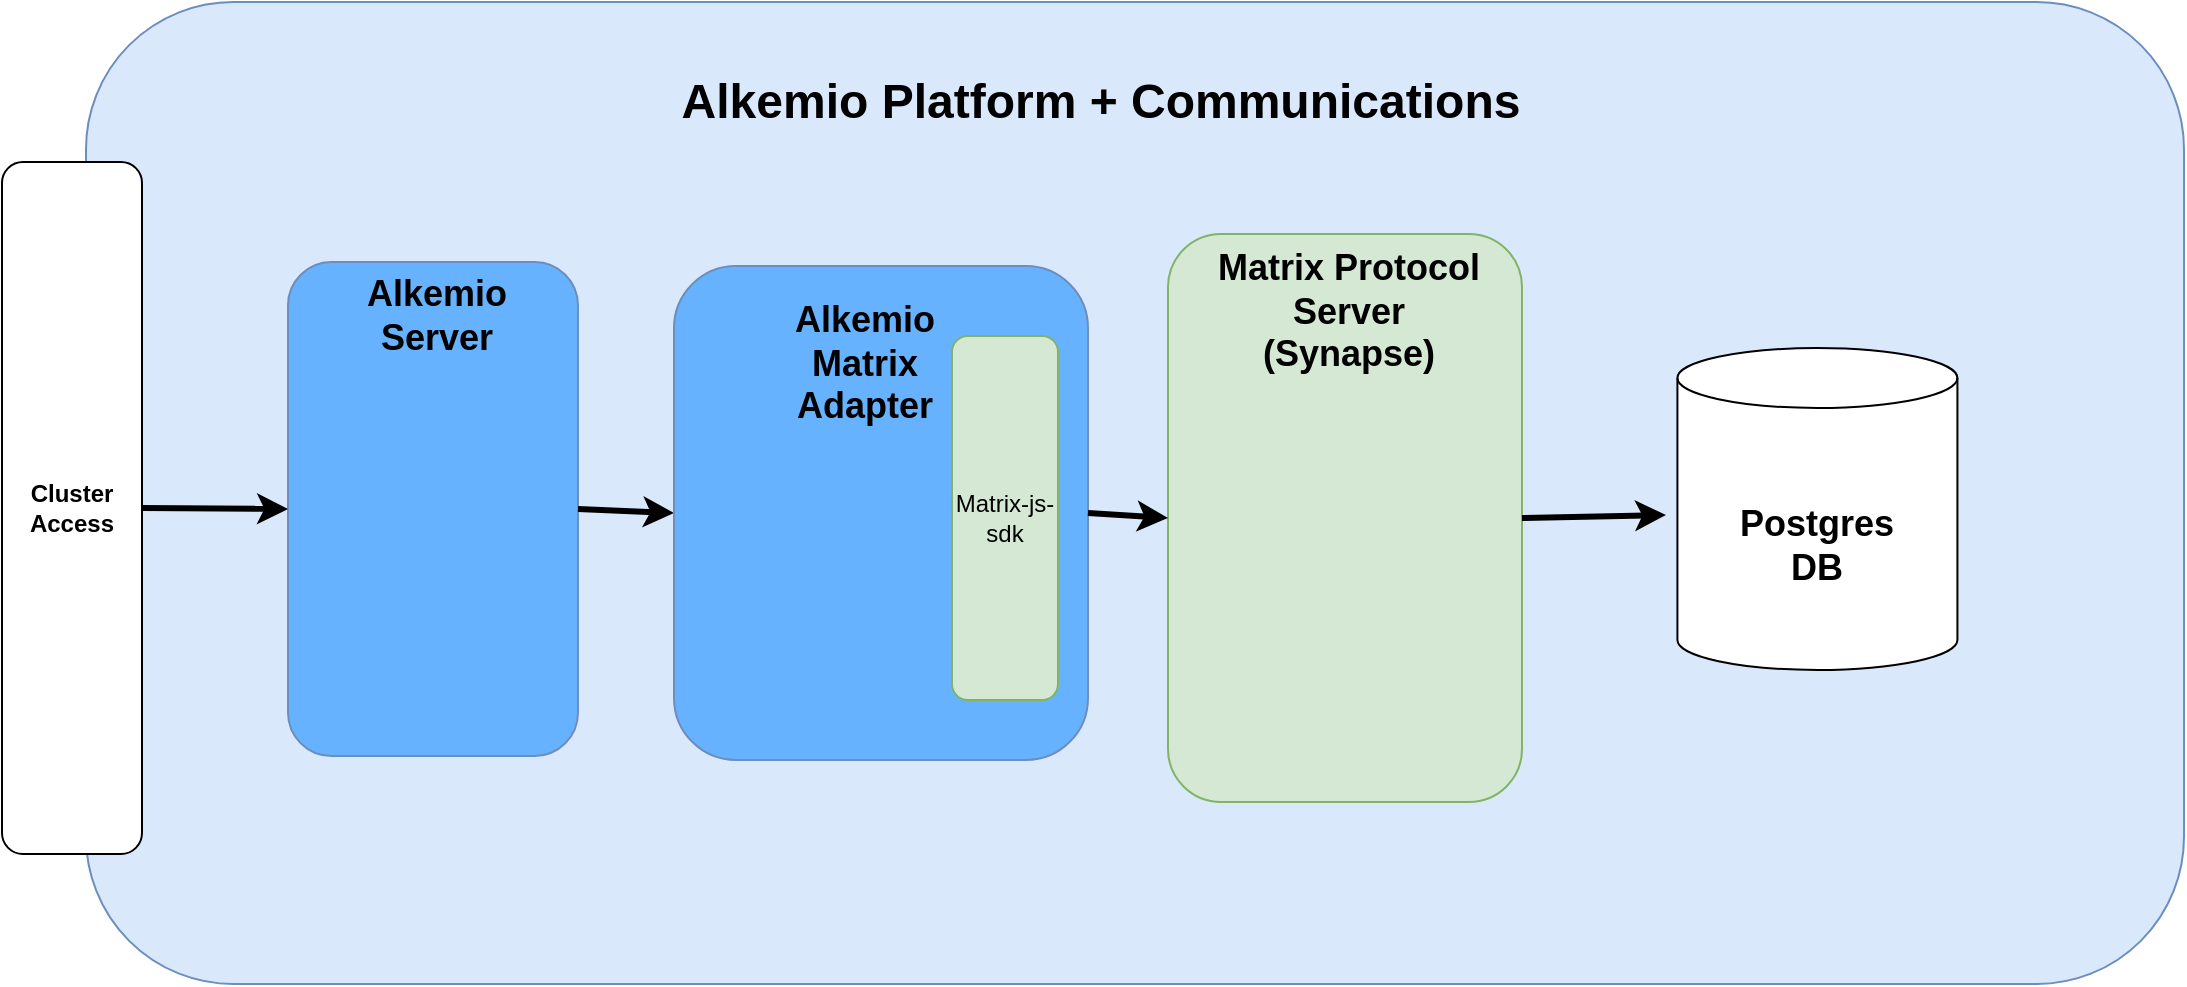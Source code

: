 <mxfile version="21.2.8" type="device" pages="2">
  <diagram name="Communications" id="MRnfxQKDurDMuoabgHoY">
    <mxGraphModel dx="2298" dy="1180" grid="0" gridSize="10" guides="1" tooltips="1" connect="1" arrows="1" fold="1" page="0" pageScale="1" pageWidth="827" pageHeight="1169" math="0" shadow="0">
      <root>
        <mxCell id="dUI4cDzIz1VOxFGTC87Q-0" />
        <mxCell id="dUI4cDzIz1VOxFGTC87Q-1" parent="dUI4cDzIz1VOxFGTC87Q-0" />
        <mxCell id="dUI4cDzIz1VOxFGTC87Q-44" value="" style="rounded=1;whiteSpace=wrap;html=1;fillColor=#dae8fc;strokeColor=#6c8ebf;" parent="dUI4cDzIz1VOxFGTC87Q-1" vertex="1">
          <mxGeometry x="65" y="307" width="1049" height="491" as="geometry" />
        </mxCell>
        <mxCell id="dUI4cDzIz1VOxFGTC87Q-25" value="" style="group" parent="dUI4cDzIz1VOxFGTC87Q-1" vertex="1" connectable="0">
          <mxGeometry x="609" y="400" width="177" height="302.5" as="geometry" />
        </mxCell>
        <mxCell id="qv9dvrMzTohGXrdc1UHr-3" value="" style="group" parent="dUI4cDzIz1VOxFGTC87Q-25" vertex="1" connectable="0">
          <mxGeometry x="-3" y="23" width="177" height="284" as="geometry" />
        </mxCell>
        <mxCell id="dUI4cDzIz1VOxFGTC87Q-26" value="" style="rounded=1;whiteSpace=wrap;html=1;fillColor=#d5e8d4;strokeColor=#82b366;" parent="qv9dvrMzTohGXrdc1UHr-3" vertex="1">
          <mxGeometry width="177" height="284" as="geometry" />
        </mxCell>
        <mxCell id="dUI4cDzIz1VOxFGTC87Q-27" value="&lt;span style=&quot;font-size: 18px&quot;&gt;&lt;b&gt;Matrix Protocol Server&lt;br&gt;(Synapse)&lt;br&gt;&lt;/b&gt;&lt;/span&gt;" style="text;html=1;strokeColor=none;fillColor=none;align=center;verticalAlign=middle;whiteSpace=wrap;rounded=0;" parent="qv9dvrMzTohGXrdc1UHr-3" vertex="1">
          <mxGeometry x="15.211" y="7.474" width="151.418" height="62.126" as="geometry" />
        </mxCell>
        <mxCell id="dUI4cDzIz1VOxFGTC87Q-54" value="&lt;b&gt;Cluster&lt;br&gt;Access&lt;br&gt;&lt;/b&gt;" style="rounded=1;whiteSpace=wrap;html=1;" parent="dUI4cDzIz1VOxFGTC87Q-1" vertex="1">
          <mxGeometry x="23" y="387" width="70" height="346" as="geometry" />
        </mxCell>
        <mxCell id="qv9dvrMzTohGXrdc1UHr-1" value="&lt;font style=&quot;font-size: 24px;&quot;&gt;&lt;b style=&quot;font-size: 24px;&quot;&gt;Alkemio Platform + Communications&lt;br style=&quot;font-size: 24px;&quot;&gt;&lt;/b&gt;&lt;/font&gt;" style="text;html=1;strokeColor=none;fillColor=none;align=center;verticalAlign=middle;whiteSpace=wrap;rounded=0;fontSize=24;" parent="dUI4cDzIz1VOxFGTC87Q-1" vertex="1">
          <mxGeometry x="257" y="350" width="631" height="14.31" as="geometry" />
        </mxCell>
        <mxCell id="qv9dvrMzTohGXrdc1UHr-2" value="" style="group" parent="dUI4cDzIz1VOxFGTC87Q-1" vertex="1" connectable="0">
          <mxGeometry x="166" y="437" width="145" height="247" as="geometry" />
        </mxCell>
        <mxCell id="dUI4cDzIz1VOxFGTC87Q-12" value="" style="rounded=1;whiteSpace=wrap;html=1;strokeColor=#6c8ebf;fillColor=#66B2FF;" parent="qv9dvrMzTohGXrdc1UHr-2" vertex="1">
          <mxGeometry width="145" height="247" as="geometry" />
        </mxCell>
        <mxCell id="dUI4cDzIz1VOxFGTC87Q-15" value="&lt;font style=&quot;font-size: 18px&quot;&gt;&lt;b style=&quot;font-size: 18px&quot;&gt;Alkemio Server&lt;br style=&quot;font-size: 18px&quot;&gt;&lt;/b&gt;&lt;/font&gt;" style="text;html=1;strokeColor=none;fillColor=none;align=center;verticalAlign=middle;whiteSpace=wrap;rounded=0;fontSize=18;" parent="qv9dvrMzTohGXrdc1UHr-2" vertex="1">
          <mxGeometry x="16.175" y="20.357" width="117.409" height="12.898" as="geometry" />
        </mxCell>
        <mxCell id="qv9dvrMzTohGXrdc1UHr-4" value="" style="endArrow=classic;html=1;fontSize=18;exitX=1;exitY=0.5;exitDx=0;exitDy=0;entryX=0;entryY=0.5;entryDx=0;entryDy=0;strokeWidth=3;" parent="dUI4cDzIz1VOxFGTC87Q-1" source="dUI4cDzIz1VOxFGTC87Q-12" target="i5lxTTHJqRCj_MadY0xi-1" edge="1">
          <mxGeometry width="50" height="50" relative="1" as="geometry">
            <mxPoint x="342" y="579" as="sourcePoint" />
            <mxPoint x="392" y="529" as="targetPoint" />
          </mxGeometry>
        </mxCell>
        <mxCell id="qv9dvrMzTohGXrdc1UHr-7" value="" style="endArrow=classic;html=1;fontSize=18;strokeWidth=3;entryX=0;entryY=0.5;entryDx=0;entryDy=0;exitX=1;exitY=0.5;exitDx=0;exitDy=0;" parent="dUI4cDzIz1VOxFGTC87Q-1" source="dUI4cDzIz1VOxFGTC87Q-54" target="dUI4cDzIz1VOxFGTC87Q-12" edge="1">
          <mxGeometry width="50" height="50" relative="1" as="geometry">
            <mxPoint x="95" y="528" as="sourcePoint" />
            <mxPoint x="147" y="528" as="targetPoint" />
          </mxGeometry>
        </mxCell>
        <mxCell id="i5lxTTHJqRCj_MadY0xi-0" value="" style="group" parent="dUI4cDzIz1VOxFGTC87Q-1" vertex="1" connectable="0">
          <mxGeometry x="382" y="439" width="184" height="247" as="geometry" />
        </mxCell>
        <mxCell id="i5lxTTHJqRCj_MadY0xi-1" value="" style="rounded=1;whiteSpace=wrap;html=1;strokeColor=#6c8ebf;fillColor=#66B2FF;" parent="i5lxTTHJqRCj_MadY0xi-0" vertex="1">
          <mxGeometry x="-23" width="207" height="247" as="geometry" />
        </mxCell>
        <mxCell id="i5lxTTHJqRCj_MadY0xi-2" value="&lt;font style=&quot;font-size: 18px&quot;&gt;&lt;b style=&quot;font-size: 18px&quot;&gt;Alkemio Matrix Adapter&lt;br style=&quot;font-size: 18px&quot;&gt;&lt;/b&gt;&lt;/font&gt;" style="text;html=1;strokeColor=none;fillColor=none;align=center;verticalAlign=middle;whiteSpace=wrap;rounded=0;fontSize=18;" parent="i5lxTTHJqRCj_MadY0xi-0" vertex="1">
          <mxGeometry x="13.795" y="42.997" width="117.409" height="12.898" as="geometry" />
        </mxCell>
        <mxCell id="i5lxTTHJqRCj_MadY0xi-10" value="Matrix-js-sdk" style="rounded=1;whiteSpace=wrap;html=1;fillColor=#d5e8d4;strokeColor=#82b366;" parent="i5lxTTHJqRCj_MadY0xi-0" vertex="1">
          <mxGeometry x="116" y="35" width="53" height="182" as="geometry" />
        </mxCell>
        <mxCell id="i5lxTTHJqRCj_MadY0xi-3" value="" style="endArrow=classic;html=1;fontSize=18;exitX=1;exitY=0.5;exitDx=0;exitDy=0;strokeWidth=3;entryX=0;entryY=0.5;entryDx=0;entryDy=0;" parent="dUI4cDzIz1VOxFGTC87Q-1" source="i5lxTTHJqRCj_MadY0xi-1" target="dUI4cDzIz1VOxFGTC87Q-26" edge="1">
          <mxGeometry width="50" height="50" relative="1" as="geometry">
            <mxPoint x="321" y="571" as="sourcePoint" />
            <mxPoint x="599" y="563" as="targetPoint" />
          </mxGeometry>
        </mxCell>
        <mxCell id="i5lxTTHJqRCj_MadY0xi-6" value="" style="endArrow=classic;html=1;fontSize=18;exitX=1;exitY=0.5;exitDx=0;exitDy=0;strokeWidth=3;entryX=0;entryY=0.25;entryDx=0;entryDy=0;" parent="dUI4cDzIz1VOxFGTC87Q-1" source="dUI4cDzIz1VOxFGTC87Q-26" target="i5lxTTHJqRCj_MadY0xi-5" edge="1">
          <mxGeometry width="50" height="50" relative="1" as="geometry">
            <mxPoint x="537" y="573" as="sourcePoint" />
            <mxPoint x="616" y="575" as="targetPoint" />
          </mxGeometry>
        </mxCell>
        <mxCell id="i5lxTTHJqRCj_MadY0xi-12" value="" style="group" parent="dUI4cDzIz1VOxFGTC87Q-1" vertex="1" connectable="0">
          <mxGeometry x="855.001" y="480" width="151.418" height="161" as="geometry" />
        </mxCell>
        <mxCell id="i5lxTTHJqRCj_MadY0xi-4" value="" style="shape=cylinder3;whiteSpace=wrap;html=1;boundedLbl=1;backgroundOutline=1;size=15;" parent="i5lxTTHJqRCj_MadY0xi-12" vertex="1">
          <mxGeometry x="5.709" width="140" height="161" as="geometry" />
        </mxCell>
        <mxCell id="i5lxTTHJqRCj_MadY0xi-5" value="&lt;span style=&quot;font-size: 18px&quot;&gt;&lt;b&gt;Postgres&lt;br&gt;DB&lt;br&gt;&lt;/b&gt;&lt;/span&gt;" style="text;html=1;strokeColor=none;fillColor=none;align=center;verticalAlign=middle;whiteSpace=wrap;rounded=0;" parent="i5lxTTHJqRCj_MadY0xi-12" vertex="1">
          <mxGeometry y="68.004" width="151.418" height="62.126" as="geometry" />
        </mxCell>
      </root>
    </mxGraphModel>
  </diagram>
  <diagram name="Rooms" id="Q2cQWB28_HwYQsbMCPof">
    <mxGraphModel dx="1422" dy="815" grid="0" gridSize="10" guides="1" tooltips="1" connect="1" arrows="1" fold="1" page="1" pageScale="1" pageWidth="827" pageHeight="1169" math="0" shadow="0">
      <root>
        <mxCell id="Yhn6UeqLd295wZmNj0LK-0" />
        <mxCell id="Yhn6UeqLd295wZmNj0LK-1" parent="Yhn6UeqLd295wZmNj0LK-0" />
        <mxCell id="Yhn6UeqLd295wZmNj0LK-2" value="" style="rounded=1;whiteSpace=wrap;html=1;fillColor=#dae8fc;strokeColor=#6c8ebf;" vertex="1" parent="Yhn6UeqLd295wZmNj0LK-1">
          <mxGeometry x="65" y="270" width="730" height="593" as="geometry" />
        </mxCell>
        <mxCell id="Yhn6UeqLd295wZmNj0LK-3" value="Alkemio Communications" style="text;html=1;strokeColor=none;fillColor=none;align=center;verticalAlign=middle;whiteSpace=wrap;rounded=0;fontSize=20;fontStyle=1" vertex="1" parent="Yhn6UeqLd295wZmNj0LK-1">
          <mxGeometry x="226" y="30" width="414.5" height="20" as="geometry" />
        </mxCell>
        <mxCell id="Yhn6UeqLd295wZmNj0LK-4" value="" style="group" vertex="1" connectable="0" parent="Yhn6UeqLd295wZmNj0LK-1">
          <mxGeometry x="488" y="393.5" width="256" height="361" as="geometry" />
        </mxCell>
        <mxCell id="Yhn6UeqLd295wZmNj0LK-5" value="" style="group" vertex="1" connectable="0" parent="Yhn6UeqLd295wZmNj0LK-4">
          <mxGeometry width="256" height="361" as="geometry" />
        </mxCell>
        <mxCell id="Yhn6UeqLd295wZmNj0LK-6" value="" style="rounded=1;whiteSpace=wrap;html=1;fillColor=#d5e8d4;strokeColor=#82b366;" vertex="1" parent="Yhn6UeqLd295wZmNj0LK-5">
          <mxGeometry width="256" height="361" as="geometry" />
        </mxCell>
        <mxCell id="Yhn6UeqLd295wZmNj0LK-7" value="&lt;span style=&quot;font-size: 18px&quot;&gt;&lt;b&gt;Matrix Protocol Server&lt;br&gt;(Synapse)&lt;br&gt;&lt;/b&gt;&lt;/span&gt;" style="text;html=1;strokeColor=none;fillColor=none;align=center;verticalAlign=middle;whiteSpace=wrap;rounded=0;" vertex="1" parent="Yhn6UeqLd295wZmNj0LK-5">
          <mxGeometry x="30.5" y="-1.5" width="195" height="78.97" as="geometry" />
        </mxCell>
        <mxCell id="jVtLRWPbesHhb_P7J7BM-19" value="&lt;b&gt;UpdatesRoom&lt;/b&gt;" style="rounded=1;whiteSpace=wrap;html=1;" vertex="1" parent="Yhn6UeqLd295wZmNj0LK-5">
          <mxGeometry x="45" y="130.5" width="185" height="31" as="geometry" />
        </mxCell>
        <mxCell id="jVtLRWPbesHhb_P7J7BM-10" value="&lt;b&gt;UpdatesRoom&lt;/b&gt;" style="rounded=1;whiteSpace=wrap;html=1;" vertex="1" parent="Yhn6UeqLd295wZmNj0LK-5">
          <mxGeometry x="45" y="91.5" width="184" height="31" as="geometry" />
        </mxCell>
        <mxCell id="jVtLRWPbesHhb_P7J7BM-26" value="&lt;b&gt;User-User&lt;/b&gt;" style="rounded=1;whiteSpace=wrap;html=1;" vertex="1" parent="Yhn6UeqLd295wZmNj0LK-5">
          <mxGeometry x="50.13" y="221.5" width="155.75" height="31" as="geometry" />
        </mxCell>
        <mxCell id="Yhn6UeqLd295wZmNj0LK-8" value="&lt;b&gt;Cluster&lt;br&gt;Access&lt;br&gt;&lt;/b&gt;" style="rounded=1;whiteSpace=wrap;html=1;" vertex="1" parent="Yhn6UeqLd295wZmNj0LK-1">
          <mxGeometry x="23" y="350" width="70" height="417" as="geometry" />
        </mxCell>
        <mxCell id="Yhn6UeqLd295wZmNj0LK-9" value="&lt;font style=&quot;font-size: 24px;&quot;&gt;&lt;b style=&quot;font-size: 24px;&quot;&gt;Alkemio Platform&lt;br style=&quot;font-size: 24px;&quot;&gt;&lt;/b&gt;&lt;/font&gt;" style="text;html=1;strokeColor=none;fillColor=none;align=center;verticalAlign=middle;whiteSpace=wrap;rounded=0;fontSize=24;" vertex="1" parent="Yhn6UeqLd295wZmNj0LK-1">
          <mxGeometry x="244.997" y="293.001" width="413.765" height="14.308" as="geometry" />
        </mxCell>
        <mxCell id="Yhn6UeqLd295wZmNj0LK-10" value="" style="group" vertex="1" connectable="0" parent="Yhn6UeqLd295wZmNj0LK-1">
          <mxGeometry x="145" y="392" width="275.681" height="364" as="geometry" />
        </mxCell>
        <mxCell id="Yhn6UeqLd295wZmNj0LK-11" value="" style="rounded=1;whiteSpace=wrap;html=1;strokeColor=#6c8ebf;fillColor=#66B2FF;" vertex="1" parent="Yhn6UeqLd295wZmNj0LK-10">
          <mxGeometry width="260" height="364" as="geometry" />
        </mxCell>
        <mxCell id="Yhn6UeqLd295wZmNj0LK-12" value="&lt;font style=&quot;font-size: 18px&quot;&gt;&lt;b style=&quot;font-size: 18px&quot;&gt;Alkemio Server&lt;br style=&quot;font-size: 18px&quot;&gt;&lt;/b&gt;&lt;/font&gt;" style="text;html=1;strokeColor=none;fillColor=none;align=center;verticalAlign=middle;whiteSpace=wrap;rounded=0;fontSize=18;" vertex="1" parent="Yhn6UeqLd295wZmNj0LK-10">
          <mxGeometry x="24.734" y="17.0" width="210.526" height="19.008" as="geometry" />
        </mxCell>
        <mxCell id="jVtLRWPbesHhb_P7J7BM-0" value="" style="group" vertex="1" connectable="0" parent="Yhn6UeqLd295wZmNj0LK-10">
          <mxGeometry x="38" y="49" width="237.681" height="137" as="geometry" />
        </mxCell>
        <mxCell id="jVtLRWPbesHhb_P7J7BM-1" value="" style="rounded=1;whiteSpace=wrap;html=1;fillColor=#FFF2CC;" vertex="1" parent="jVtLRWPbesHhb_P7J7BM-0">
          <mxGeometry width="186" height="137" as="geometry" />
        </mxCell>
        <mxCell id="jVtLRWPbesHhb_P7J7BM-2" value="&lt;font style=&quot;font-size: 18px&quot;&gt;&lt;b&gt;Community&lt;/b&gt;&lt;/font&gt;" style="text;html=1;strokeColor=none;fillColor=none;align=center;verticalAlign=middle;whiteSpace=wrap;rounded=0;" vertex="1" parent="jVtLRWPbesHhb_P7J7BM-0">
          <mxGeometry x="13.455" y="12.872" width="158.298" height="28.605" as="geometry" />
        </mxCell>
        <mxCell id="jVtLRWPbesHhb_P7J7BM-5" value="&lt;b&gt;UpdatesRoomID&lt;/b&gt;" style="rounded=1;whiteSpace=wrap;html=1;" vertex="1" parent="jVtLRWPbesHhb_P7J7BM-0">
          <mxGeometry x="16" y="44" width="155.75" height="31" as="geometry" />
        </mxCell>
        <mxCell id="jVtLRWPbesHhb_P7J7BM-9" value="&lt;b&gt;DiscussionRoomID&lt;/b&gt;" style="rounded=1;whiteSpace=wrap;html=1;" vertex="1" parent="jVtLRWPbesHhb_P7J7BM-0">
          <mxGeometry x="17" y="83" width="154.75" height="31" as="geometry" />
        </mxCell>
        <mxCell id="Yhn6UeqLd295wZmNj0LK-13" value="" style="endArrow=classic;html=1;fontSize=18;exitX=0.994;exitY=0.346;exitDx=0;exitDy=0;exitPerimeter=0;entryX=0;entryY=0.345;entryDx=0;entryDy=0;entryPerimeter=0;strokeWidth=3;" edge="1" parent="Yhn6UeqLd295wZmNj0LK-1" source="Yhn6UeqLd295wZmNj0LK-11" target="Yhn6UeqLd295wZmNj0LK-6">
          <mxGeometry width="50" height="50" relative="1" as="geometry">
            <mxPoint x="342" y="579" as="sourcePoint" />
            <mxPoint x="392" y="529" as="targetPoint" />
          </mxGeometry>
        </mxCell>
        <mxCell id="Yhn6UeqLd295wZmNj0LK-14" value="" style="endArrow=classic;html=1;fontSize=18;exitX=0.985;exitY=0.688;exitDx=0;exitDy=0;exitPerimeter=0;strokeWidth=3;" edge="1" parent="Yhn6UeqLd295wZmNj0LK-1" source="Yhn6UeqLd295wZmNj0LK-11">
          <mxGeometry width="50" height="50" relative="1" as="geometry">
            <mxPoint x="413.44" y="527.944" as="sourcePoint" />
            <mxPoint x="486" y="642" as="targetPoint" />
          </mxGeometry>
        </mxCell>
        <mxCell id="Yhn6UeqLd295wZmNj0LK-15" value="" style="endArrow=classic;html=1;fontSize=18;strokeWidth=3;" edge="1" parent="Yhn6UeqLd295wZmNj0LK-1">
          <mxGeometry width="50" height="50" relative="1" as="geometry">
            <mxPoint x="95" y="528" as="sourcePoint" />
            <mxPoint x="147" y="528" as="targetPoint" />
          </mxGeometry>
        </mxCell>
        <mxCell id="Yhn6UeqLd295wZmNj0LK-16" value="" style="endArrow=classic;html=1;fontSize=18;exitX=1.043;exitY=0.727;exitDx=0;exitDy=0;exitPerimeter=0;strokeWidth=3;entryX=0.002;entryY=0.717;entryDx=0;entryDy=0;entryPerimeter=0;" edge="1" parent="Yhn6UeqLd295wZmNj0LK-1" source="Yhn6UeqLd295wZmNj0LK-8" target="Yhn6UeqLd295wZmNj0LK-11">
          <mxGeometry width="50" height="50" relative="1" as="geometry">
            <mxPoint x="106.5" y="538.08" as="sourcePoint" />
            <mxPoint x="157" y="538" as="targetPoint" />
          </mxGeometry>
        </mxCell>
        <mxCell id="jVtLRWPbesHhb_P7J7BM-20" style="edgeStyle=orthogonalEdgeStyle;rounded=0;orthogonalLoop=1;jettySize=auto;html=1;exitX=1;exitY=0.5;exitDx=0;exitDy=0;entryX=0;entryY=0.5;entryDx=0;entryDy=0;fontSize=24;strokeWidth=3;dashed=1;" edge="1" parent="Yhn6UeqLd295wZmNj0LK-1" source="jVtLRWPbesHhb_P7J7BM-5" target="jVtLRWPbesHhb_P7J7BM-10">
          <mxGeometry relative="1" as="geometry" />
        </mxCell>
        <mxCell id="jVtLRWPbesHhb_P7J7BM-22" style="edgeStyle=orthogonalEdgeStyle;rounded=0;orthogonalLoop=1;jettySize=auto;html=1;exitX=1;exitY=0.5;exitDx=0;exitDy=0;entryX=0;entryY=0.5;entryDx=0;entryDy=0;fontSize=24;strokeWidth=3;dashed=1;" edge="1" parent="Yhn6UeqLd295wZmNj0LK-1" source="jVtLRWPbesHhb_P7J7BM-9" target="jVtLRWPbesHhb_P7J7BM-19">
          <mxGeometry relative="1" as="geometry">
            <mxPoint x="364.75" y="510.5" as="sourcePoint" />
            <mxPoint x="543" y="510.5" as="targetPoint" />
          </mxGeometry>
        </mxCell>
        <mxCell id="jVtLRWPbesHhb_P7J7BM-28" value="&lt;b&gt;User-User&lt;/b&gt;" style="rounded=1;whiteSpace=wrap;html=1;" vertex="1" parent="Yhn6UeqLd295wZmNj0LK-1">
          <mxGeometry x="548.13" y="625" width="155.75" height="31" as="geometry" />
        </mxCell>
        <mxCell id="jVtLRWPbesHhb_P7J7BM-29" value="&lt;b&gt;User-User&lt;/b&gt;" style="rounded=1;whiteSpace=wrap;html=1;" vertex="1" parent="Yhn6UeqLd295wZmNj0LK-1">
          <mxGeometry x="558.13" y="635" width="155.75" height="31" as="geometry" />
        </mxCell>
        <mxCell id="jVtLRWPbesHhb_P7J7BM-30" value="&lt;b&gt;User-User&lt;/b&gt;" style="rounded=1;whiteSpace=wrap;html=1;" vertex="1" parent="Yhn6UeqLd295wZmNj0LK-1">
          <mxGeometry x="568.13" y="645" width="155.75" height="31" as="geometry" />
        </mxCell>
      </root>
    </mxGraphModel>
  </diagram>
</mxfile>
